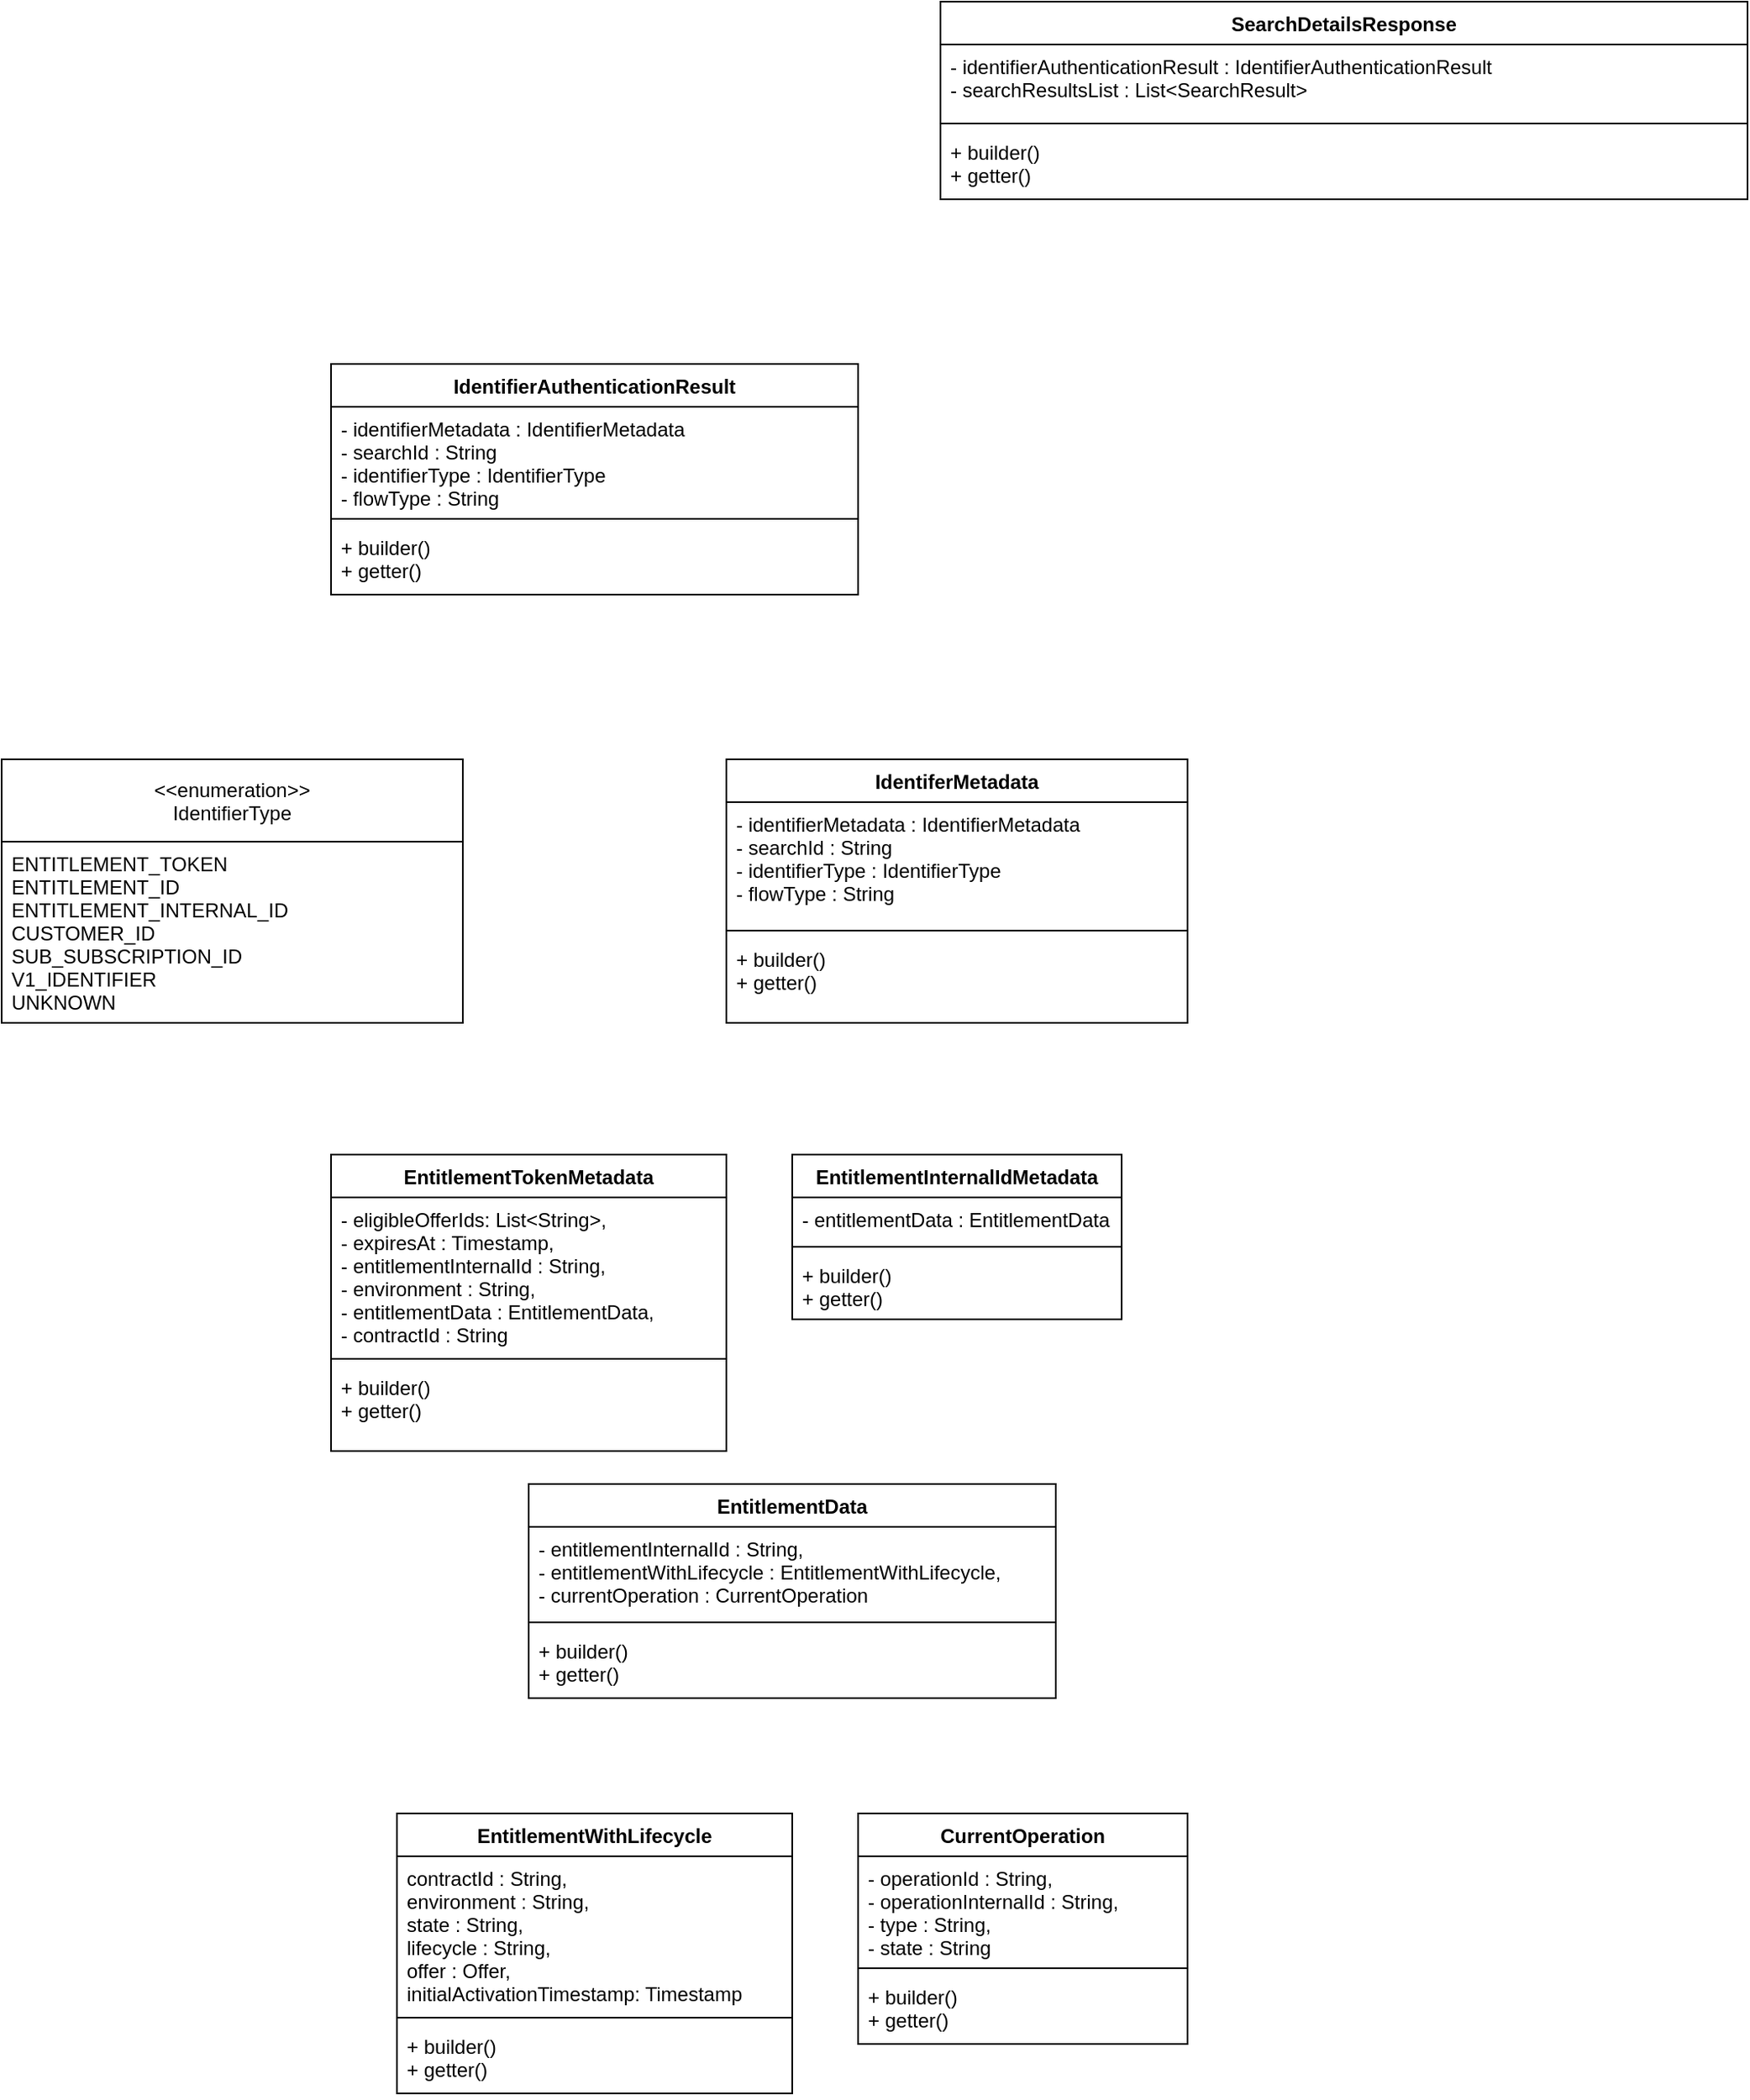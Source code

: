 <mxfile version="17.1.3" type="github"><diagram id="Jcbn5TSr8K78MK5OTaAj" name="Page-1"><mxGraphModel dx="1298" dy="702" grid="1" gridSize="10" guides="1" tooltips="1" connect="1" arrows="1" fold="1" page="1" pageScale="1" pageWidth="850" pageHeight="1100" math="0" shadow="0"><root><mxCell id="0"/><mxCell id="1" parent="0"/><mxCell id="lZm1QTEcwqFedpNV3nsX-1" value="SearchDetailsResponse" style="swimlane;fontStyle=1;align=center;verticalAlign=top;childLayout=stackLayout;horizontal=1;startSize=26;horizontalStack=0;resizeParent=1;resizeParentMax=0;resizeLast=0;collapsible=1;marginBottom=0;" vertex="1" parent="1"><mxGeometry x="610" y="100" width="490" height="120" as="geometry"/></mxCell><mxCell id="lZm1QTEcwqFedpNV3nsX-2" value="- identifierAuthenticationResult : IdentifierAuthenticationResult &#xA;- searchResultsList : List&lt;SearchResult&gt;" style="text;strokeColor=none;fillColor=none;align=left;verticalAlign=top;spacingLeft=4;spacingRight=4;overflow=hidden;rotatable=0;points=[[0,0.5],[1,0.5]];portConstraint=eastwest;" vertex="1" parent="lZm1QTEcwqFedpNV3nsX-1"><mxGeometry y="26" width="490" height="44" as="geometry"/></mxCell><mxCell id="lZm1QTEcwqFedpNV3nsX-3" value="" style="line;strokeWidth=1;fillColor=none;align=left;verticalAlign=middle;spacingTop=-1;spacingLeft=3;spacingRight=3;rotatable=0;labelPosition=right;points=[];portConstraint=eastwest;" vertex="1" parent="lZm1QTEcwqFedpNV3nsX-1"><mxGeometry y="70" width="490" height="8" as="geometry"/></mxCell><mxCell id="lZm1QTEcwqFedpNV3nsX-4" value="+ builder() &#xA;+ getter()" style="text;strokeColor=none;fillColor=none;align=left;verticalAlign=top;spacingLeft=4;spacingRight=4;overflow=hidden;rotatable=0;points=[[0,0.5],[1,0.5]];portConstraint=eastwest;" vertex="1" parent="lZm1QTEcwqFedpNV3nsX-1"><mxGeometry y="78" width="490" height="42" as="geometry"/></mxCell><mxCell id="lZm1QTEcwqFedpNV3nsX-5" value="IdentifierAuthenticationResult" style="swimlane;fontStyle=1;align=center;verticalAlign=top;childLayout=stackLayout;horizontal=1;startSize=26;horizontalStack=0;resizeParent=1;resizeParentMax=0;resizeLast=0;collapsible=1;marginBottom=0;" vertex="1" parent="1"><mxGeometry x="240" y="320" width="320" height="140" as="geometry"/></mxCell><mxCell id="lZm1QTEcwqFedpNV3nsX-6" value="- identifierMetadata : IdentifierMetadata &#xA;- searchId : String&#xA;- identifierType : IdentifierType&#xA;- flowType : String" style="text;strokeColor=none;fillColor=none;align=left;verticalAlign=top;spacingLeft=4;spacingRight=4;overflow=hidden;rotatable=0;points=[[0,0.5],[1,0.5]];portConstraint=eastwest;" vertex="1" parent="lZm1QTEcwqFedpNV3nsX-5"><mxGeometry y="26" width="320" height="64" as="geometry"/></mxCell><mxCell id="lZm1QTEcwqFedpNV3nsX-7" value="" style="line;strokeWidth=1;fillColor=none;align=left;verticalAlign=middle;spacingTop=-1;spacingLeft=3;spacingRight=3;rotatable=0;labelPosition=right;points=[];portConstraint=eastwest;" vertex="1" parent="lZm1QTEcwqFedpNV3nsX-5"><mxGeometry y="90" width="320" height="8" as="geometry"/></mxCell><mxCell id="lZm1QTEcwqFedpNV3nsX-8" value="+ builder() &#xA;+ getter()" style="text;strokeColor=none;fillColor=none;align=left;verticalAlign=top;spacingLeft=4;spacingRight=4;overflow=hidden;rotatable=0;points=[[0,0.5],[1,0.5]];portConstraint=eastwest;" vertex="1" parent="lZm1QTEcwqFedpNV3nsX-5"><mxGeometry y="98" width="320" height="42" as="geometry"/></mxCell><mxCell id="lZm1QTEcwqFedpNV3nsX-9" value="IdentiferMetadata" style="swimlane;fontStyle=1;align=center;verticalAlign=top;childLayout=stackLayout;horizontal=1;startSize=26;horizontalStack=0;resizeParent=1;resizeParentMax=0;resizeLast=0;collapsible=1;marginBottom=0;" vertex="1" parent="1"><mxGeometry x="480" y="560" width="280" height="160" as="geometry"/></mxCell><mxCell id="lZm1QTEcwqFedpNV3nsX-10" value="- identifierMetadata : IdentifierMetadata&#xA;- searchId : String&#xA;- identifierType : IdentifierType&#xA;- flowType : String" style="text;strokeColor=none;fillColor=none;align=left;verticalAlign=top;spacingLeft=4;spacingRight=4;overflow=hidden;rotatable=0;points=[[0,0.5],[1,0.5]];portConstraint=eastwest;" vertex="1" parent="lZm1QTEcwqFedpNV3nsX-9"><mxGeometry y="26" width="280" height="74" as="geometry"/></mxCell><mxCell id="lZm1QTEcwqFedpNV3nsX-11" value="" style="line;strokeWidth=1;fillColor=none;align=left;verticalAlign=middle;spacingTop=-1;spacingLeft=3;spacingRight=3;rotatable=0;labelPosition=right;points=[];portConstraint=eastwest;" vertex="1" parent="lZm1QTEcwqFedpNV3nsX-9"><mxGeometry y="100" width="280" height="8" as="geometry"/></mxCell><mxCell id="lZm1QTEcwqFedpNV3nsX-12" value="+ builder()&#xA;+ getter()" style="text;strokeColor=none;fillColor=none;align=left;verticalAlign=top;spacingLeft=4;spacingRight=4;overflow=hidden;rotatable=0;points=[[0,0.5],[1,0.5]];portConstraint=eastwest;" vertex="1" parent="lZm1QTEcwqFedpNV3nsX-9"><mxGeometry y="108" width="280" height="52" as="geometry"/></mxCell><mxCell id="lZm1QTEcwqFedpNV3nsX-13" value="&lt;&lt;enumeration&gt;&gt;&#xA;IdentifierType" style="swimlane;fontStyle=0;childLayout=stackLayout;horizontal=1;startSize=50;fillColor=none;horizontalStack=0;resizeParent=1;resizeParentMax=0;resizeLast=0;collapsible=1;marginBottom=0;" vertex="1" parent="1"><mxGeometry x="40" y="560" width="280" height="160" as="geometry"/></mxCell><mxCell id="lZm1QTEcwqFedpNV3nsX-16" value="ENTITLEMENT_TOKEN&#xA;ENTITLEMENT_ID&#xA;ENTITLEMENT_INTERNAL_ID&#xA;CUSTOMER_ID&#xA;SUB_SUBSCRIPTION_ID&#xA;V1_IDENTIFIER&#xA;UNKNOWN" style="text;strokeColor=none;fillColor=none;align=left;verticalAlign=top;spacingLeft=4;spacingRight=4;overflow=hidden;rotatable=0;points=[[0,0.5],[1,0.5]];portConstraint=eastwest;" vertex="1" parent="lZm1QTEcwqFedpNV3nsX-13"><mxGeometry y="50" width="280" height="110" as="geometry"/></mxCell><mxCell id="lZm1QTEcwqFedpNV3nsX-17" value="EntitlementTokenMetadata" style="swimlane;fontStyle=1;align=center;verticalAlign=top;childLayout=stackLayout;horizontal=1;startSize=26;horizontalStack=0;resizeParent=1;resizeParentMax=0;resizeLast=0;collapsible=1;marginBottom=0;" vertex="1" parent="1"><mxGeometry x="240" y="800" width="240" height="180" as="geometry"/></mxCell><mxCell id="lZm1QTEcwqFedpNV3nsX-18" value="- eligibleOfferIds: List&lt;String&gt;,&#xA;- expiresAt : Timestamp,&#xA;- entitlementInternalId : String,&#xA;- environment : String,&#xA;- entitlementData : EntitlementData,&#xA;- contractId : String" style="text;strokeColor=none;fillColor=none;align=left;verticalAlign=top;spacingLeft=4;spacingRight=4;overflow=hidden;rotatable=0;points=[[0,0.5],[1,0.5]];portConstraint=eastwest;" vertex="1" parent="lZm1QTEcwqFedpNV3nsX-17"><mxGeometry y="26" width="240" height="94" as="geometry"/></mxCell><mxCell id="lZm1QTEcwqFedpNV3nsX-19" value="" style="line;strokeWidth=1;fillColor=none;align=left;verticalAlign=middle;spacingTop=-1;spacingLeft=3;spacingRight=3;rotatable=0;labelPosition=right;points=[];portConstraint=eastwest;" vertex="1" parent="lZm1QTEcwqFedpNV3nsX-17"><mxGeometry y="120" width="240" height="8" as="geometry"/></mxCell><mxCell id="lZm1QTEcwqFedpNV3nsX-20" value="+ builder()&#xA;+ getter()" style="text;strokeColor=none;fillColor=none;align=left;verticalAlign=top;spacingLeft=4;spacingRight=4;overflow=hidden;rotatable=0;points=[[0,0.5],[1,0.5]];portConstraint=eastwest;" vertex="1" parent="lZm1QTEcwqFedpNV3nsX-17"><mxGeometry y="128" width="240" height="52" as="geometry"/></mxCell><mxCell id="lZm1QTEcwqFedpNV3nsX-21" value="EntitlementData" style="swimlane;fontStyle=1;align=center;verticalAlign=top;childLayout=stackLayout;horizontal=1;startSize=26;horizontalStack=0;resizeParent=1;resizeParentMax=0;resizeLast=0;collapsible=1;marginBottom=0;" vertex="1" parent="1"><mxGeometry x="360" y="1000" width="320" height="130" as="geometry"/></mxCell><mxCell id="lZm1QTEcwqFedpNV3nsX-22" value="- entitlementInternalId : String,&#xA;- entitlementWithLifecycle : EntitlementWithLifecycle,&#xA;- currentOperation : CurrentOperation" style="text;strokeColor=none;fillColor=none;align=left;verticalAlign=top;spacingLeft=4;spacingRight=4;overflow=hidden;rotatable=0;points=[[0,0.5],[1,0.5]];portConstraint=eastwest;" vertex="1" parent="lZm1QTEcwqFedpNV3nsX-21"><mxGeometry y="26" width="320" height="54" as="geometry"/></mxCell><mxCell id="lZm1QTEcwqFedpNV3nsX-23" value="" style="line;strokeWidth=1;fillColor=none;align=left;verticalAlign=middle;spacingTop=-1;spacingLeft=3;spacingRight=3;rotatable=0;labelPosition=right;points=[];portConstraint=eastwest;" vertex="1" parent="lZm1QTEcwqFedpNV3nsX-21"><mxGeometry y="80" width="320" height="8" as="geometry"/></mxCell><mxCell id="lZm1QTEcwqFedpNV3nsX-24" value="+ builder()&#xA;+ getter()" style="text;strokeColor=none;fillColor=none;align=left;verticalAlign=top;spacingLeft=4;spacingRight=4;overflow=hidden;rotatable=0;points=[[0,0.5],[1,0.5]];portConstraint=eastwest;" vertex="1" parent="lZm1QTEcwqFedpNV3nsX-21"><mxGeometry y="88" width="320" height="42" as="geometry"/></mxCell><mxCell id="lZm1QTEcwqFedpNV3nsX-25" value="EntitlementWithLifecycle" style="swimlane;fontStyle=1;align=center;verticalAlign=top;childLayout=stackLayout;horizontal=1;startSize=26;horizontalStack=0;resizeParent=1;resizeParentMax=0;resizeLast=0;collapsible=1;marginBottom=0;" vertex="1" parent="1"><mxGeometry x="280" y="1200" width="240" height="170" as="geometry"/></mxCell><mxCell id="lZm1QTEcwqFedpNV3nsX-26" value="contractId : String,&#xA;environment : String,&#xA;state : String,&#xA;lifecycle : String,&#xA;offer : Offer,&#xA;initialActivationTimestamp: Timestamp" style="text;strokeColor=none;fillColor=none;align=left;verticalAlign=top;spacingLeft=4;spacingRight=4;overflow=hidden;rotatable=0;points=[[0,0.5],[1,0.5]];portConstraint=eastwest;" vertex="1" parent="lZm1QTEcwqFedpNV3nsX-25"><mxGeometry y="26" width="240" height="94" as="geometry"/></mxCell><mxCell id="lZm1QTEcwqFedpNV3nsX-27" value="" style="line;strokeWidth=1;fillColor=none;align=left;verticalAlign=middle;spacingTop=-1;spacingLeft=3;spacingRight=3;rotatable=0;labelPosition=right;points=[];portConstraint=eastwest;" vertex="1" parent="lZm1QTEcwqFedpNV3nsX-25"><mxGeometry y="120" width="240" height="8" as="geometry"/></mxCell><mxCell id="lZm1QTEcwqFedpNV3nsX-28" value="+ builder()&#xA;+ getter()" style="text;strokeColor=none;fillColor=none;align=left;verticalAlign=top;spacingLeft=4;spacingRight=4;overflow=hidden;rotatable=0;points=[[0,0.5],[1,0.5]];portConstraint=eastwest;" vertex="1" parent="lZm1QTEcwqFedpNV3nsX-25"><mxGeometry y="128" width="240" height="42" as="geometry"/></mxCell><mxCell id="lZm1QTEcwqFedpNV3nsX-33" value="CurrentOperation" style="swimlane;fontStyle=1;align=center;verticalAlign=top;childLayout=stackLayout;horizontal=1;startSize=26;horizontalStack=0;resizeParent=1;resizeParentMax=0;resizeLast=0;collapsible=1;marginBottom=0;" vertex="1" parent="1"><mxGeometry x="560" y="1200" width="200" height="140" as="geometry"/></mxCell><mxCell id="lZm1QTEcwqFedpNV3nsX-34" value="- operationId : String,&#xA;- operationInternalId : String,&#xA;- type : String,&#xA;- state : String" style="text;strokeColor=none;fillColor=none;align=left;verticalAlign=top;spacingLeft=4;spacingRight=4;overflow=hidden;rotatable=0;points=[[0,0.5],[1,0.5]];portConstraint=eastwest;" vertex="1" parent="lZm1QTEcwqFedpNV3nsX-33"><mxGeometry y="26" width="200" height="64" as="geometry"/></mxCell><mxCell id="lZm1QTEcwqFedpNV3nsX-35" value="" style="line;strokeWidth=1;fillColor=none;align=left;verticalAlign=middle;spacingTop=-1;spacingLeft=3;spacingRight=3;rotatable=0;labelPosition=right;points=[];portConstraint=eastwest;" vertex="1" parent="lZm1QTEcwqFedpNV3nsX-33"><mxGeometry y="90" width="200" height="8" as="geometry"/></mxCell><mxCell id="lZm1QTEcwqFedpNV3nsX-36" value="+ builder()&#xA;+ getter()" style="text;strokeColor=none;fillColor=none;align=left;verticalAlign=top;spacingLeft=4;spacingRight=4;overflow=hidden;rotatable=0;points=[[0,0.5],[1,0.5]];portConstraint=eastwest;" vertex="1" parent="lZm1QTEcwqFedpNV3nsX-33"><mxGeometry y="98" width="200" height="42" as="geometry"/></mxCell><mxCell id="lZm1QTEcwqFedpNV3nsX-37" value="EntitlementInternalIdMetadata" style="swimlane;fontStyle=1;align=center;verticalAlign=top;childLayout=stackLayout;horizontal=1;startSize=26;horizontalStack=0;resizeParent=1;resizeParentMax=0;resizeLast=0;collapsible=1;marginBottom=0;" vertex="1" parent="1"><mxGeometry x="520" y="800" width="200" height="100" as="geometry"/></mxCell><mxCell id="lZm1QTEcwqFedpNV3nsX-38" value="- entitlementData : EntitlementData" style="text;strokeColor=none;fillColor=none;align=left;verticalAlign=top;spacingLeft=4;spacingRight=4;overflow=hidden;rotatable=0;points=[[0,0.5],[1,0.5]];portConstraint=eastwest;" vertex="1" parent="lZm1QTEcwqFedpNV3nsX-37"><mxGeometry y="26" width="200" height="26" as="geometry"/></mxCell><mxCell id="lZm1QTEcwqFedpNV3nsX-39" value="" style="line;strokeWidth=1;fillColor=none;align=left;verticalAlign=middle;spacingTop=-1;spacingLeft=3;spacingRight=3;rotatable=0;labelPosition=right;points=[];portConstraint=eastwest;" vertex="1" parent="lZm1QTEcwqFedpNV3nsX-37"><mxGeometry y="52" width="200" height="8" as="geometry"/></mxCell><mxCell id="lZm1QTEcwqFedpNV3nsX-40" value="+ builder()&#xA;+ getter()" style="text;strokeColor=none;fillColor=none;align=left;verticalAlign=top;spacingLeft=4;spacingRight=4;overflow=hidden;rotatable=0;points=[[0,0.5],[1,0.5]];portConstraint=eastwest;" vertex="1" parent="lZm1QTEcwqFedpNV3nsX-37"><mxGeometry y="60" width="200" height="40" as="geometry"/></mxCell></root></mxGraphModel></diagram></mxfile>
